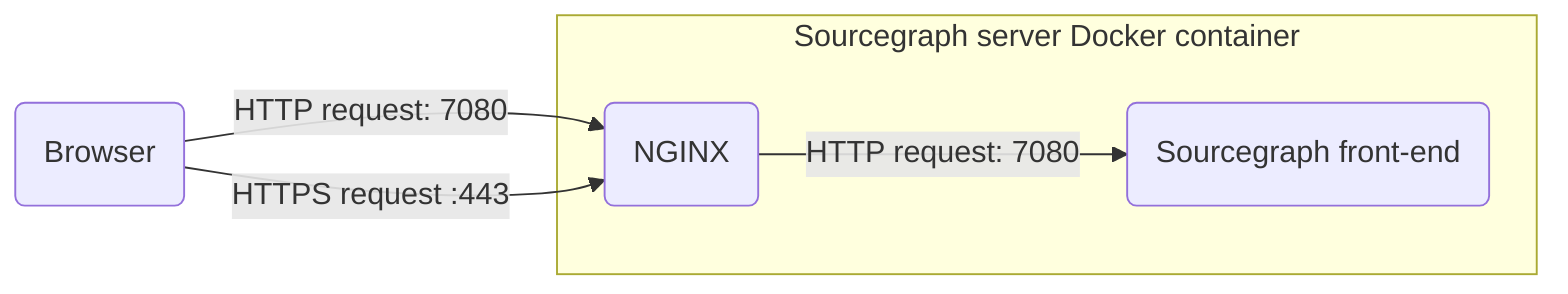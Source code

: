 graph LR

A(Browser)
B(NGINX)
C(Sourcegraph front-end)

A-->|HTTP request: 7080|B
A-->|HTTPS request :443|B
subgraph Sourcegraph server Docker container
B-->|HTTP request: 7080|C
end